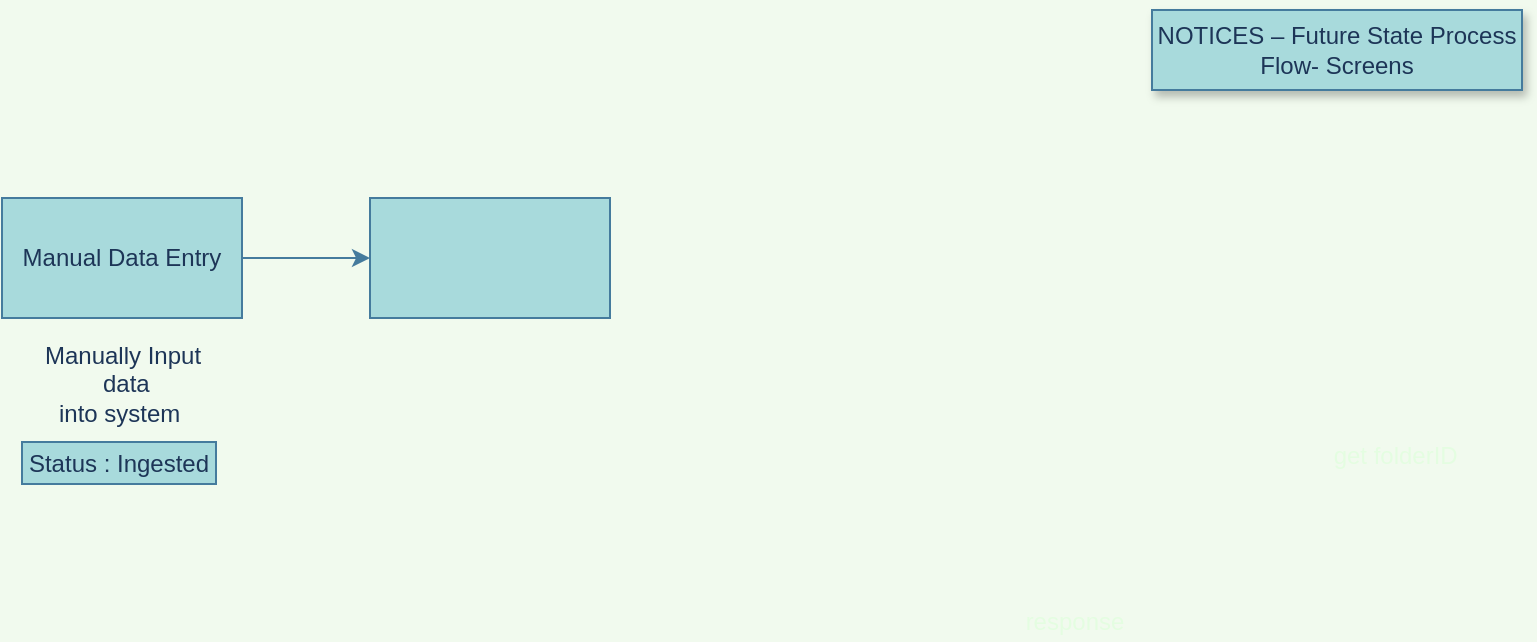 <mxfile version="20.0.3" type="github">
  <diagram id="kgpKYQtTHZ0yAKxKKP6v" name="Page-1">
    <mxGraphModel dx="1227" dy="436" grid="0" gridSize="3" guides="1" tooltips="1" connect="1" arrows="1" fold="1" page="0" pageScale="1" pageWidth="850" pageHeight="1100" background="#F1FAEE" math="0" shadow="0">
      <root>
        <mxCell id="0" />
        <mxCell id="1" parent="0" />
        <mxCell id="S-PPVUhzRQh5IIJFHJLY-30" value="NOTICES – Future State Process Flow- Screens" style="text;html=1;align=center;verticalAlign=middle;whiteSpace=wrap;rounded=0;shadow=1;fillColor=#A8DADC;strokeColor=#457B9D;fontColor=#1D3557;" parent="1" vertex="1">
          <mxGeometry x="315" y="10" width="185" height="40" as="geometry" />
        </mxCell>
        <mxCell id="uPZaJIyxfJ7PoCBkE-e1-34" value="&lt;span style=&quot;color: rgba(0 , 0 , 0 , 0) ; font-family: monospace ; font-size: 0px&quot;&gt;g&lt;/span&gt;" style="text;html=1;align=center;verticalAlign=middle;resizable=0;points=[];autosize=1;fontColor=#1D3557;" parent="1" vertex="1">
          <mxGeometry x="440" y="250" width="20" height="20" as="geometry" />
        </mxCell>
        <mxCell id="dvgyM7u8hyRWz0DHKwGJ-25" value="&lt;font color=&quot;#e4fde1&quot;&gt;get folderID&amp;nbsp;&lt;/font&gt;" style="text;html=1;align=center;verticalAlign=middle;resizable=0;points=[];autosize=1;strokeColor=none;fillColor=none;fontColor=#1D3557;" parent="1" vertex="1">
          <mxGeometry x="400" y="224" width="76" height="18" as="geometry" />
        </mxCell>
        <mxCell id="dvgyM7u8hyRWz0DHKwGJ-28" value="&lt;font color=&quot;#e4fde1&quot;&gt;response&lt;/font&gt;" style="text;html=1;align=center;verticalAlign=middle;resizable=0;points=[];autosize=1;strokeColor=none;fillColor=none;fontColor=#1D3557;" parent="1" vertex="1">
          <mxGeometry x="246" y="307" width="60" height="18" as="geometry" />
        </mxCell>
        <mxCell id="CqV62fbAS8LgPtQLNMLc-6" style="edgeStyle=orthogonalEdgeStyle;curved=0;rounded=1;sketch=0;orthogonalLoop=1;jettySize=auto;html=1;exitX=1;exitY=0.5;exitDx=0;exitDy=0;entryX=0;entryY=0.5;entryDx=0;entryDy=0;fontColor=#1D3557;strokeColor=#457B9D;fillColor=#A8DADC;" edge="1" parent="1" source="CqV62fbAS8LgPtQLNMLc-2" target="CqV62fbAS8LgPtQLNMLc-5">
          <mxGeometry relative="1" as="geometry" />
        </mxCell>
        <mxCell id="CqV62fbAS8LgPtQLNMLc-2" value="Manual Data Entry" style="rounded=0;whiteSpace=wrap;html=1;sketch=0;fontColor=#1D3557;strokeColor=#457B9D;fillColor=#A8DADC;" vertex="1" parent="1">
          <mxGeometry x="-260" y="104" width="120" height="60" as="geometry" />
        </mxCell>
        <mxCell id="CqV62fbAS8LgPtQLNMLc-3" value="Manually Input&lt;br&gt;&amp;nbsp;data &lt;br&gt;into system&amp;nbsp;" style="text;html=1;align=center;verticalAlign=middle;resizable=0;points=[];autosize=1;strokeColor=none;fillColor=none;fontColor=#1D3557;" vertex="1" parent="1">
          <mxGeometry x="-248" y="169" width="96" height="55" as="geometry" />
        </mxCell>
        <mxCell id="CqV62fbAS8LgPtQLNMLc-4" value="Status : Ingested" style="whiteSpace=wrap;html=1;align=center;rounded=0;sketch=0;fontColor=#1D3557;strokeColor=#457B9D;fillColor=#A8DADC;" vertex="1" parent="1">
          <mxGeometry x="-250" y="226" width="97" height="21" as="geometry" />
        </mxCell>
        <mxCell id="CqV62fbAS8LgPtQLNMLc-5" value="" style="rounded=0;whiteSpace=wrap;html=1;sketch=0;fontColor=#1D3557;strokeColor=#457B9D;fillColor=#A8DADC;" vertex="1" parent="1">
          <mxGeometry x="-76" y="104" width="120" height="60" as="geometry" />
        </mxCell>
      </root>
    </mxGraphModel>
  </diagram>
</mxfile>
